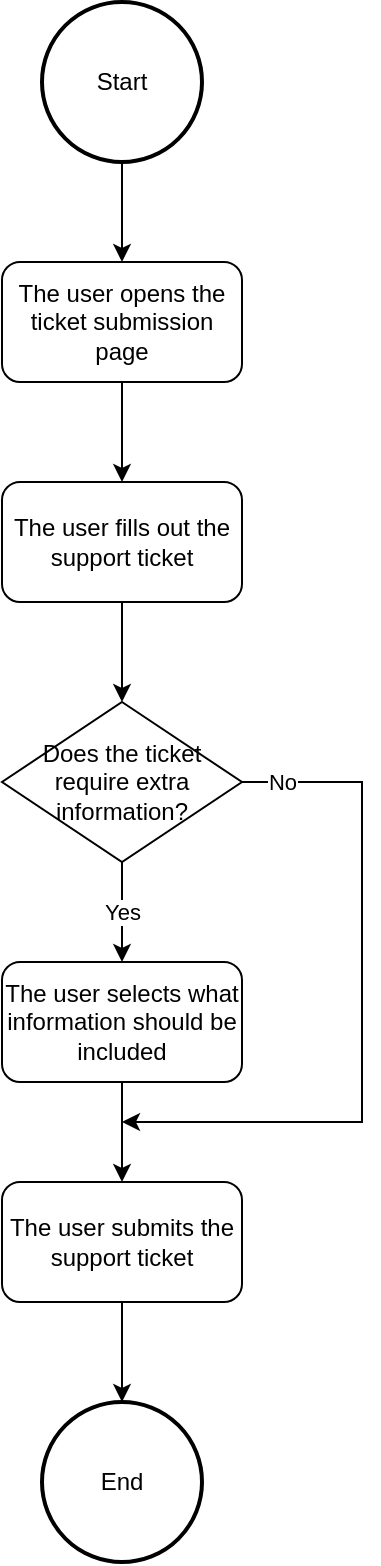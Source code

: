 <mxfile version="20.7.4" type="github"><diagram id="9NOSdL_72meSLL6XSUTx" name="Page-1"><mxGraphModel dx="1434" dy="757" grid="1" gridSize="10" guides="1" tooltips="1" connect="1" arrows="1" fold="1" page="1" pageScale="1" pageWidth="850" pageHeight="1100" math="0" shadow="0"><root><mxCell id="0"/><mxCell id="1" parent="0"/><mxCell id="TinggUcei9luL5-rSbVo-1" style="edgeStyle=orthogonalEdgeStyle;rounded=0;orthogonalLoop=1;jettySize=auto;html=1;exitX=0.5;exitY=1;exitDx=0;exitDy=0;entryX=0.5;entryY=0;entryDx=0;entryDy=0;" edge="1" parent="1" source="TinggUcei9luL5-rSbVo-2" target="TinggUcei9luL5-rSbVo-5"><mxGeometry relative="1" as="geometry"/></mxCell><mxCell id="TinggUcei9luL5-rSbVo-2" value="Start" style="ellipse;whiteSpace=wrap;html=1;aspect=fixed;strokeWidth=2;" vertex="1" parent="1"><mxGeometry x="360" y="40" width="80" height="80" as="geometry"/></mxCell><mxCell id="TinggUcei9luL5-rSbVo-4" style="edgeStyle=orthogonalEdgeStyle;rounded=0;orthogonalLoop=1;jettySize=auto;html=1;entryX=0.5;entryY=0;entryDx=0;entryDy=0;" edge="1" parent="1" source="TinggUcei9luL5-rSbVo-5" target="TinggUcei9luL5-rSbVo-7"><mxGeometry relative="1" as="geometry"><mxPoint x="400" y="250" as="sourcePoint"/></mxGeometry></mxCell><mxCell id="TinggUcei9luL5-rSbVo-5" value="The user opens the ticket submission page" style="rounded=1;whiteSpace=wrap;html=1;strokeWidth=1;" vertex="1" parent="1"><mxGeometry x="340" y="170" width="120" height="60" as="geometry"/></mxCell><mxCell id="TinggUcei9luL5-rSbVo-6" style="edgeStyle=orthogonalEdgeStyle;rounded=0;orthogonalLoop=1;jettySize=auto;html=1;exitX=0.5;exitY=1;exitDx=0;exitDy=0;entryX=0.5;entryY=0;entryDx=0;entryDy=0;" edge="1" parent="1" source="TinggUcei9luL5-rSbVo-7" target="TinggUcei9luL5-rSbVo-10"><mxGeometry relative="1" as="geometry"/></mxCell><mxCell id="TinggUcei9luL5-rSbVo-7" value="The user fills out the support ticket" style="rounded=1;whiteSpace=wrap;html=1;strokeWidth=1;" vertex="1" parent="1"><mxGeometry x="340" y="280" width="120" height="60" as="geometry"/></mxCell><mxCell id="TinggUcei9luL5-rSbVo-20" value="Yes" style="edgeStyle=orthogonalEdgeStyle;rounded=0;orthogonalLoop=1;jettySize=auto;html=1;" edge="1" parent="1" source="TinggUcei9luL5-rSbVo-10" target="TinggUcei9luL5-rSbVo-17"><mxGeometry relative="1" as="geometry"/></mxCell><mxCell id="TinggUcei9luL5-rSbVo-23" value="No" style="edgeStyle=orthogonalEdgeStyle;rounded=0;orthogonalLoop=1;jettySize=auto;html=1;" edge="1" parent="1" source="TinggUcei9luL5-rSbVo-10"><mxGeometry x="-0.886" relative="1" as="geometry"><mxPoint x="400" y="600" as="targetPoint"/><Array as="points"><mxPoint x="520" y="430"/><mxPoint x="520" y="600"/></Array><mxPoint as="offset"/></mxGeometry></mxCell><mxCell id="TinggUcei9luL5-rSbVo-10" value="Does the ticket require extra information?" style="rhombus;whiteSpace=wrap;html=1;strokeWidth=1;" vertex="1" parent="1"><mxGeometry x="340" y="390" width="120" height="80" as="geometry"/></mxCell><mxCell id="TinggUcei9luL5-rSbVo-21" style="edgeStyle=orthogonalEdgeStyle;rounded=0;orthogonalLoop=1;jettySize=auto;html=1;" edge="1" parent="1" source="TinggUcei9luL5-rSbVo-17" target="TinggUcei9luL5-rSbVo-18"><mxGeometry relative="1" as="geometry"/></mxCell><mxCell id="TinggUcei9luL5-rSbVo-17" value="The user selects what information should be included" style="rounded=1;whiteSpace=wrap;html=1;strokeWidth=1;" vertex="1" parent="1"><mxGeometry x="340" y="520" width="120" height="60" as="geometry"/></mxCell><mxCell id="TinggUcei9luL5-rSbVo-22" style="edgeStyle=orthogonalEdgeStyle;rounded=0;orthogonalLoop=1;jettySize=auto;html=1;" edge="1" parent="1" source="TinggUcei9luL5-rSbVo-18" target="TinggUcei9luL5-rSbVo-19"><mxGeometry relative="1" as="geometry"/></mxCell><mxCell id="TinggUcei9luL5-rSbVo-18" value="The user submits the support ticket" style="rounded=1;whiteSpace=wrap;html=1;strokeWidth=1;" vertex="1" parent="1"><mxGeometry x="340" y="630" width="120" height="60" as="geometry"/></mxCell><mxCell id="TinggUcei9luL5-rSbVo-19" value="End" style="ellipse;whiteSpace=wrap;html=1;aspect=fixed;strokeWidth=2;" vertex="1" parent="1"><mxGeometry x="360" y="740" width="80" height="80" as="geometry"/></mxCell></root></mxGraphModel></diagram></mxfile>